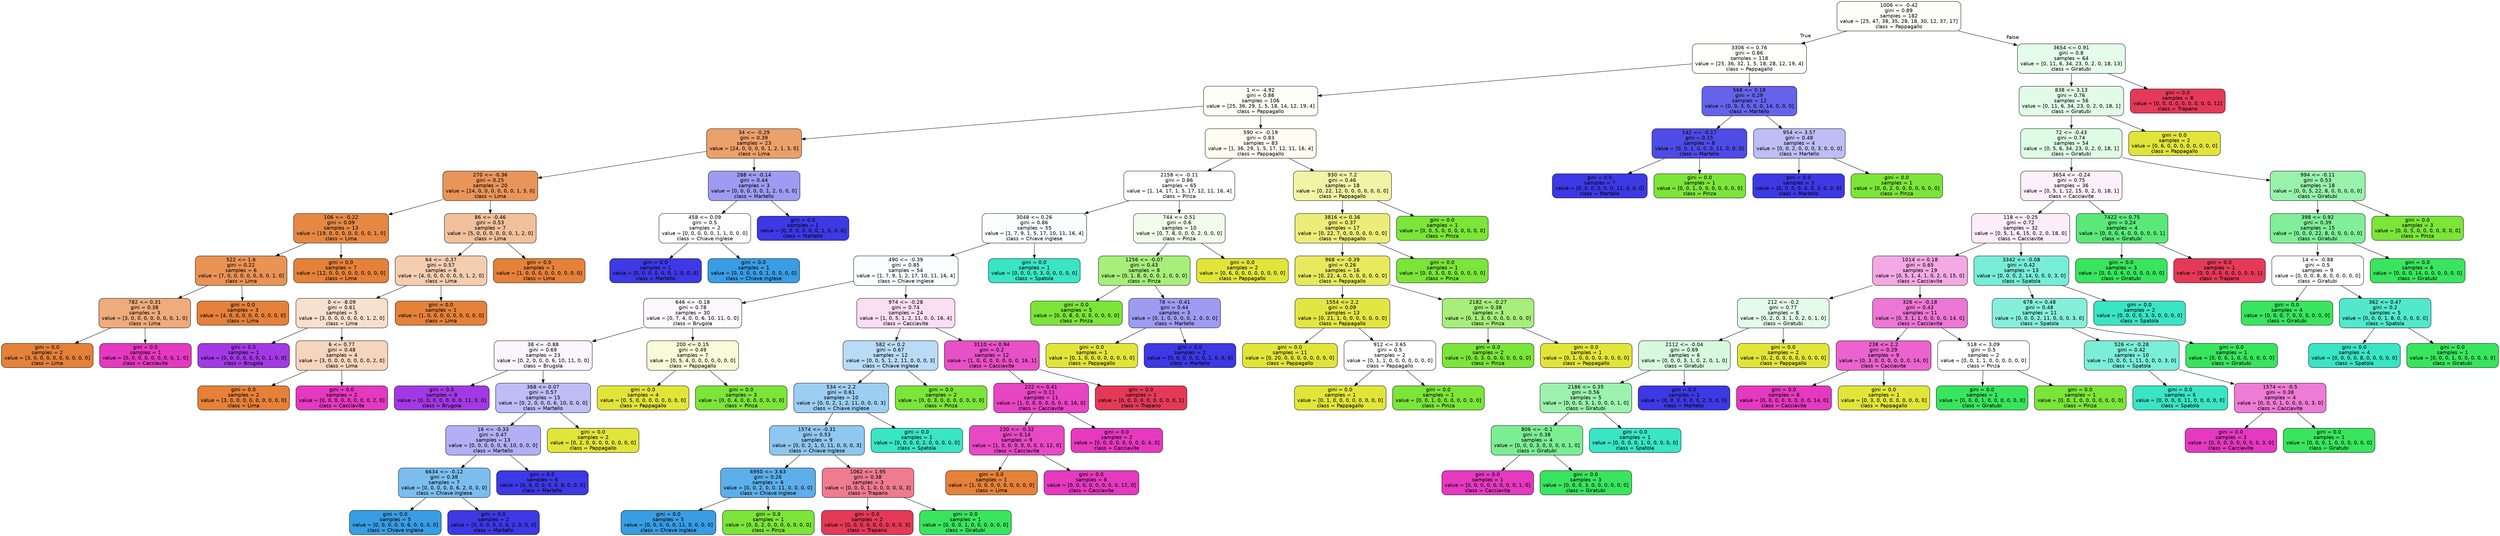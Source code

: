 digraph Tree {
node [shape=box, style="filled, rounded", color="black", fontname="helvetica"] ;
edge [fontname="helvetica"] ;
0 [label="1006 <= -0.42\ngini = 0.89\nsamples = 182\nvalue = [25, 47, 38, 35, 28, 18, 30, 12, 37, 17]\nclass = Pappagallo", fillcolor="#fefef8"] ;
1 [label="3306 <= 0.76\ngini = 0.86\nsamples = 118\nvalue = [25, 36, 32, 1, 5, 18, 28, 12, 19, 4]\nclass = Pappagallo", fillcolor="#fefefa"] ;
0 -> 1 [labeldistance=2.5, labelangle=45, headlabel="True"] ;
2 [label="1 <= -4.92\ngini = 0.86\nsamples = 106\nvalue = [25, 36, 29, 1, 5, 18, 14, 12, 19, 4]\nclass = Pappagallo", fillcolor="#fdfef5"] ;
1 -> 2 ;
3 [label="34 <= -0.29\ngini = 0.39\nsamples = 23\nvalue = [24, 0, 0, 0, 0, 1, 2, 1, 3, 0]\nclass = Lima", fillcolor="#eca06a"] ;
2 -> 3 ;
4 [label="270 <= -0.36\ngini = 0.25\nsamples = 20\nvalue = [24, 0, 0, 0, 0, 0, 0, 1, 3, 0]\nclass = Lima", fillcolor="#e99559"] ;
3 -> 4 ;
5 [label="106 <= -0.22\ngini = 0.09\nsamples = 13\nvalue = [19, 0, 0, 0, 0, 0, 0, 0, 1, 0]\nclass = Lima", fillcolor="#e68843"] ;
4 -> 5 ;
6 [label="522 <= 1.6\ngini = 0.22\nsamples = 6\nvalue = [7, 0, 0, 0, 0, 0, 0, 0, 1, 0]\nclass = Lima", fillcolor="#e99355"] ;
5 -> 6 ;
7 [label="782 <= 0.31\ngini = 0.38\nsamples = 3\nvalue = [3, 0, 0, 0, 0, 0, 0, 0, 1, 0]\nclass = Lima", fillcolor="#eeab7b"] ;
6 -> 7 ;
8 [label="gini = 0.0\nsamples = 2\nvalue = [3, 0, 0, 0, 0, 0, 0, 0, 0, 0]\nclass = Lima", fillcolor="#e58139"] ;
7 -> 8 ;
9 [label="gini = 0.0\nsamples = 1\nvalue = [0, 0, 0, 0, 0, 0, 0, 0, 1, 0]\nclass = Cacciavite", fillcolor="#e539c0"] ;
7 -> 9 ;
10 [label="gini = 0.0\nsamples = 3\nvalue = [4, 0, 0, 0, 0, 0, 0, 0, 0, 0]\nclass = Lima", fillcolor="#e58139"] ;
6 -> 10 ;
11 [label="gini = 0.0\nsamples = 7\nvalue = [12, 0, 0, 0, 0, 0, 0, 0, 0, 0]\nclass = Lima", fillcolor="#e58139"] ;
5 -> 11 ;
12 [label="86 <= -0.46\ngini = 0.53\nsamples = 7\nvalue = [5, 0, 0, 0, 0, 0, 0, 1, 2, 0]\nclass = Lima", fillcolor="#f2c09c"] ;
4 -> 12 ;
13 [label="64 <= -0.37\ngini = 0.57\nsamples = 6\nvalue = [4, 0, 0, 0, 0, 0, 0, 1, 2, 0]\nclass = Lima", fillcolor="#f5cdb0"] ;
12 -> 13 ;
14 [label="0 <= -8.09\ngini = 0.61\nsamples = 5\nvalue = [3, 0, 0, 0, 0, 0, 0, 1, 2, 0]\nclass = Lima", fillcolor="#f8e0ce"] ;
13 -> 14 ;
15 [label="gini = 0.0\nsamples = 1\nvalue = [0, 0, 0, 0, 0, 0, 0, 1, 0, 0]\nclass = Brugola", fillcolor="#a339e5"] ;
14 -> 15 ;
16 [label="6 <= 0.77\ngini = 0.48\nsamples = 4\nvalue = [3, 0, 0, 0, 0, 0, 0, 0, 2, 0]\nclass = Lima", fillcolor="#f6d5bd"] ;
14 -> 16 ;
17 [label="gini = 0.0\nsamples = 2\nvalue = [3, 0, 0, 0, 0, 0, 0, 0, 0, 0]\nclass = Lima", fillcolor="#e58139"] ;
16 -> 17 ;
18 [label="gini = 0.0\nsamples = 2\nvalue = [0, 0, 0, 0, 0, 0, 0, 0, 2, 0]\nclass = Cacciavite", fillcolor="#e539c0"] ;
16 -> 18 ;
19 [label="gini = 0.0\nsamples = 1\nvalue = [1, 0, 0, 0, 0, 0, 0, 0, 0, 0]\nclass = Lima", fillcolor="#e58139"] ;
13 -> 19 ;
20 [label="gini = 0.0\nsamples = 1\nvalue = [1, 0, 0, 0, 0, 0, 0, 0, 0, 0]\nclass = Lima", fillcolor="#e58139"] ;
12 -> 20 ;
21 [label="288 <= -0.14\ngini = 0.44\nsamples = 3\nvalue = [0, 0, 0, 0, 0, 1, 2, 0, 0, 0]\nclass = Martello", fillcolor="#9e9cf2"] ;
3 -> 21 ;
22 [label="458 <= 0.09\ngini = 0.5\nsamples = 2\nvalue = [0, 0, 0, 0, 0, 1, 1, 0, 0, 0]\nclass = Chiave inglese", fillcolor="#ffffff"] ;
21 -> 22 ;
23 [label="gini = 0.0\nsamples = 1\nvalue = [0, 0, 0, 0, 0, 0, 1, 0, 0, 0]\nclass = Martello", fillcolor="#3c39e5"] ;
22 -> 23 ;
24 [label="gini = 0.0\nsamples = 1\nvalue = [0, 0, 0, 0, 0, 1, 0, 0, 0, 0]\nclass = Chiave inglese", fillcolor="#399de5"] ;
22 -> 24 ;
25 [label="gini = 0.0\nsamples = 1\nvalue = [0, 0, 0, 0, 0, 0, 1, 0, 0, 0]\nclass = Martello", fillcolor="#3c39e5"] ;
21 -> 25 ;
26 [label="590 <= -0.19\ngini = 0.83\nsamples = 83\nvalue = [1, 36, 29, 1, 5, 17, 12, 11, 16, 4]\nclass = Pappagallo", fillcolor="#fdfdf2"] ;
2 -> 26 ;
27 [label="2158 <= -0.11\ngini = 0.86\nsamples = 65\nvalue = [1, 14, 17, 1, 5, 17, 12, 11, 16, 4]\nclass = Pinza", fillcolor="#ffffff"] ;
26 -> 27 ;
28 [label="3048 <= 0.26\ngini = 0.86\nsamples = 55\nvalue = [1, 7, 9, 1, 5, 17, 10, 11, 16, 4]\nclass = Chiave inglese", fillcolor="#fcfdff"] ;
27 -> 28 ;
29 [label="490 <= -0.39\ngini = 0.85\nsamples = 54\nvalue = [1, 7, 9, 1, 2, 17, 10, 11, 16, 4]\nclass = Chiave inglese", fillcolor="#fcfdff"] ;
28 -> 29 ;
30 [label="646 <= -0.18\ngini = 0.78\nsamples = 30\nvalue = [0, 7, 4, 0, 0, 6, 10, 11, 0, 0]\nclass = Brugola", fillcolor="#fcf8fe"] ;
29 -> 30 ;
31 [label="38 <= -0.88\ngini = 0.69\nsamples = 23\nvalue = [0, 2, 0, 0, 0, 6, 10, 11, 0, 0]\nclass = Brugola", fillcolor="#faf5fe"] ;
30 -> 31 ;
32 [label="gini = 0.0\nsamples = 8\nvalue = [0, 0, 0, 0, 0, 0, 0, 11, 0, 0]\nclass = Brugola", fillcolor="#a339e5"] ;
31 -> 32 ;
33 [label="368 <= 0.07\ngini = 0.57\nsamples = 15\nvalue = [0, 2, 0, 0, 0, 6, 10, 0, 0, 0]\nclass = Martello", fillcolor="#bebdf6"] ;
31 -> 33 ;
34 [label="16 <= -0.33\ngini = 0.47\nsamples = 13\nvalue = [0, 0, 0, 0, 0, 6, 10, 0, 0, 0]\nclass = Martello", fillcolor="#b1b0f5"] ;
33 -> 34 ;
35 [label="6634 <= -0.12\ngini = 0.38\nsamples = 7\nvalue = [0, 0, 0, 0, 0, 6, 2, 0, 0, 0]\nclass = Chiave inglese", fillcolor="#7bbeee"] ;
34 -> 35 ;
36 [label="gini = 0.0\nsamples = 5\nvalue = [0, 0, 0, 0, 0, 6, 0, 0, 0, 0]\nclass = Chiave inglese", fillcolor="#399de5"] ;
35 -> 36 ;
37 [label="gini = 0.0\nsamples = 2\nvalue = [0, 0, 0, 0, 0, 0, 2, 0, 0, 0]\nclass = Martello", fillcolor="#3c39e5"] ;
35 -> 37 ;
38 [label="gini = 0.0\nsamples = 6\nvalue = [0, 0, 0, 0, 0, 0, 8, 0, 0, 0]\nclass = Martello", fillcolor="#3c39e5"] ;
34 -> 38 ;
39 [label="gini = 0.0\nsamples = 2\nvalue = [0, 2, 0, 0, 0, 0, 0, 0, 0, 0]\nclass = Pappagallo", fillcolor="#e2e539"] ;
33 -> 39 ;
40 [label="200 <= 0.15\ngini = 0.49\nsamples = 7\nvalue = [0, 5, 4, 0, 0, 0, 0, 0, 0, 0]\nclass = Pappagallo", fillcolor="#f9fad7"] ;
30 -> 40 ;
41 [label="gini = 0.0\nsamples = 4\nvalue = [0, 5, 0, 0, 0, 0, 0, 0, 0, 0]\nclass = Pappagallo", fillcolor="#e2e539"] ;
40 -> 41 ;
42 [label="gini = 0.0\nsamples = 3\nvalue = [0, 0, 4, 0, 0, 0, 0, 0, 0, 0]\nclass = Pinza", fillcolor="#7be539"] ;
40 -> 42 ;
43 [label="974 <= -0.28\ngini = 0.74\nsamples = 24\nvalue = [1, 0, 5, 1, 2, 11, 0, 0, 16, 4]\nclass = Cacciavite", fillcolor="#fbddf4"] ;
29 -> 43 ;
44 [label="582 <= 0.2\ngini = 0.67\nsamples = 12\nvalue = [0, 0, 5, 1, 2, 11, 0, 0, 0, 3]\nclass = Chiave inglese", fillcolor="#b9dcf6"] ;
43 -> 44 ;
45 [label="534 <= 2.2\ngini = 0.61\nsamples = 10\nvalue = [0, 0, 2, 1, 2, 11, 0, 0, 0, 3]\nclass = Chiave inglese", fillcolor="#9ccef2"] ;
44 -> 45 ;
46 [label="1574 <= -0.31\ngini = 0.53\nsamples = 9\nvalue = [0, 0, 2, 1, 0, 11, 0, 0, 0, 3]\nclass = Chiave inglese", fillcolor="#8ec7f0"] ;
45 -> 46 ;
47 [label="6950 <= 3.63\ngini = 0.26\nsamples = 6\nvalue = [0, 0, 2, 0, 0, 11, 0, 0, 0, 0]\nclass = Chiave inglese", fillcolor="#5dafea"] ;
46 -> 47 ;
48 [label="gini = 0.0\nsamples = 5\nvalue = [0, 0, 0, 0, 0, 11, 0, 0, 0, 0]\nclass = Chiave inglese", fillcolor="#399de5"] ;
47 -> 48 ;
49 [label="gini = 0.0\nsamples = 1\nvalue = [0, 0, 2, 0, 0, 0, 0, 0, 0, 0]\nclass = Pinza", fillcolor="#7be539"] ;
47 -> 49 ;
50 [label="1062 <= 1.95\ngini = 0.38\nsamples = 3\nvalue = [0, 0, 0, 1, 0, 0, 0, 0, 0, 3]\nclass = Trapano", fillcolor="#ee7b90"] ;
46 -> 50 ;
51 [label="gini = 0.0\nsamples = 2\nvalue = [0, 0, 0, 0, 0, 0, 0, 0, 0, 3]\nclass = Trapano", fillcolor="#e53958"] ;
50 -> 51 ;
52 [label="gini = 0.0\nsamples = 1\nvalue = [0, 0, 0, 1, 0, 0, 0, 0, 0, 0]\nclass = Giratubi", fillcolor="#39e55e"] ;
50 -> 52 ;
53 [label="gini = 0.0\nsamples = 1\nvalue = [0, 0, 0, 0, 2, 0, 0, 0, 0, 0]\nclass = Spatola", fillcolor="#39e5c5"] ;
45 -> 53 ;
54 [label="gini = 0.0\nsamples = 2\nvalue = [0, 0, 3, 0, 0, 0, 0, 0, 0, 0]\nclass = Pinza", fillcolor="#7be539"] ;
44 -> 54 ;
55 [label="3110 <= 0.94\ngini = 0.2\nsamples = 12\nvalue = [1, 0, 0, 0, 0, 0, 0, 0, 16, 1]\nclass = Cacciavite", fillcolor="#e850c7"] ;
43 -> 55 ;
56 [label="222 <= 0.41\ngini = 0.11\nsamples = 11\nvalue = [1, 0, 0, 0, 0, 0, 0, 0, 16, 0]\nclass = Cacciavite", fillcolor="#e745c4"] ;
55 -> 56 ;
57 [label="230 <= -0.32\ngini = 0.14\nsamples = 9\nvalue = [1, 0, 0, 0, 0, 0, 0, 0, 12, 0]\nclass = Cacciavite", fillcolor="#e749c5"] ;
56 -> 57 ;
58 [label="gini = 0.0\nsamples = 1\nvalue = [1, 0, 0, 0, 0, 0, 0, 0, 0, 0]\nclass = Lima", fillcolor="#e58139"] ;
57 -> 58 ;
59 [label="gini = 0.0\nsamples = 8\nvalue = [0, 0, 0, 0, 0, 0, 0, 0, 12, 0]\nclass = Cacciavite", fillcolor="#e539c0"] ;
57 -> 59 ;
60 [label="gini = 0.0\nsamples = 2\nvalue = [0, 0, 0, 0, 0, 0, 0, 0, 4, 0]\nclass = Cacciavite", fillcolor="#e539c0"] ;
56 -> 60 ;
61 [label="gini = 0.0\nsamples = 1\nvalue = [0, 0, 0, 0, 0, 0, 0, 0, 0, 1]\nclass = Trapano", fillcolor="#e53958"] ;
55 -> 61 ;
62 [label="gini = 0.0\nsamples = 1\nvalue = [0, 0, 0, 0, 3, 0, 0, 0, 0, 0]\nclass = Spatola", fillcolor="#39e5c5"] ;
28 -> 62 ;
63 [label="744 <= 0.51\ngini = 0.6\nsamples = 10\nvalue = [0, 7, 8, 0, 0, 0, 2, 0, 0, 0]\nclass = Pinza", fillcolor="#f2fceb"] ;
27 -> 63 ;
64 [label="1256 <= -0.07\ngini = 0.43\nsamples = 8\nvalue = [0, 1, 8, 0, 0, 0, 2, 0, 0, 0]\nclass = Pinza", fillcolor="#a7ee7b"] ;
63 -> 64 ;
65 [label="gini = 0.0\nsamples = 5\nvalue = [0, 0, 8, 0, 0, 0, 0, 0, 0, 0]\nclass = Pinza", fillcolor="#7be539"] ;
64 -> 65 ;
66 [label="78 <= -0.41\ngini = 0.44\nsamples = 3\nvalue = [0, 1, 0, 0, 0, 0, 2, 0, 0, 0]\nclass = Martello", fillcolor="#9e9cf2"] ;
64 -> 66 ;
67 [label="gini = 0.0\nsamples = 1\nvalue = [0, 1, 0, 0, 0, 0, 0, 0, 0, 0]\nclass = Pappagallo", fillcolor="#e2e539"] ;
66 -> 67 ;
68 [label="gini = 0.0\nsamples = 2\nvalue = [0, 0, 0, 0, 0, 0, 2, 0, 0, 0]\nclass = Martello", fillcolor="#3c39e5"] ;
66 -> 68 ;
69 [label="gini = 0.0\nsamples = 2\nvalue = [0, 6, 0, 0, 0, 0, 0, 0, 0, 0]\nclass = Pappagallo", fillcolor="#e2e539"] ;
63 -> 69 ;
70 [label="930 <= 7.2\ngini = 0.46\nsamples = 18\nvalue = [0, 22, 12, 0, 0, 0, 0, 0, 0, 0]\nclass = Pappagallo", fillcolor="#f2f3a5"] ;
26 -> 70 ;
71 [label="3816 <= 0.36\ngini = 0.37\nsamples = 17\nvalue = [0, 22, 7, 0, 0, 0, 0, 0, 0, 0]\nclass = Pappagallo", fillcolor="#ebed78"] ;
70 -> 71 ;
72 [label="968 <= -0.39\ngini = 0.26\nsamples = 16\nvalue = [0, 22, 4, 0, 0, 0, 0, 0, 0, 0]\nclass = Pappagallo", fillcolor="#e7ea5d"] ;
71 -> 72 ;
73 [label="1554 <= 2.2\ngini = 0.09\nsamples = 13\nvalue = [0, 21, 1, 0, 0, 0, 0, 0, 0, 0]\nclass = Pappagallo", fillcolor="#e3e642"] ;
72 -> 73 ;
74 [label="gini = 0.0\nsamples = 11\nvalue = [0, 20, 0, 0, 0, 0, 0, 0, 0, 0]\nclass = Pappagallo", fillcolor="#e2e539"] ;
73 -> 74 ;
75 [label="912 <= 3.65\ngini = 0.5\nsamples = 2\nvalue = [0, 1, 1, 0, 0, 0, 0, 0, 0, 0]\nclass = Pappagallo", fillcolor="#ffffff"] ;
73 -> 75 ;
76 [label="gini = 0.0\nsamples = 1\nvalue = [0, 1, 0, 0, 0, 0, 0, 0, 0, 0]\nclass = Pappagallo", fillcolor="#e2e539"] ;
75 -> 76 ;
77 [label="gini = 0.0\nsamples = 1\nvalue = [0, 0, 1, 0, 0, 0, 0, 0, 0, 0]\nclass = Pinza", fillcolor="#7be539"] ;
75 -> 77 ;
78 [label="2182 <= -0.27\ngini = 0.38\nsamples = 3\nvalue = [0, 1, 3, 0, 0, 0, 0, 0, 0, 0]\nclass = Pinza", fillcolor="#a7ee7b"] ;
72 -> 78 ;
79 [label="gini = 0.0\nsamples = 2\nvalue = [0, 0, 3, 0, 0, 0, 0, 0, 0, 0]\nclass = Pinza", fillcolor="#7be539"] ;
78 -> 79 ;
80 [label="gini = 0.0\nsamples = 1\nvalue = [0, 1, 0, 0, 0, 0, 0, 0, 0, 0]\nclass = Pappagallo", fillcolor="#e2e539"] ;
78 -> 80 ;
81 [label="gini = 0.0\nsamples = 1\nvalue = [0, 0, 3, 0, 0, 0, 0, 0, 0, 0]\nclass = Pinza", fillcolor="#7be539"] ;
71 -> 81 ;
82 [label="gini = 0.0\nsamples = 1\nvalue = [0, 0, 5, 0, 0, 0, 0, 0, 0, 0]\nclass = Pinza", fillcolor="#7be539"] ;
70 -> 82 ;
83 [label="568 <= 0.18\ngini = 0.29\nsamples = 12\nvalue = [0, 0, 3, 0, 0, 0, 14, 0, 0, 0]\nclass = Martello", fillcolor="#6663eb"] ;
1 -> 83 ;
84 [label="142 <= -0.17\ngini = 0.15\nsamples = 8\nvalue = [0, 0, 1, 0, 0, 0, 11, 0, 0, 0]\nclass = Martello", fillcolor="#4e4be7"] ;
83 -> 84 ;
85 [label="gini = 0.0\nsamples = 7\nvalue = [0, 0, 0, 0, 0, 0, 11, 0, 0, 0]\nclass = Martello", fillcolor="#3c39e5"] ;
84 -> 85 ;
86 [label="gini = 0.0\nsamples = 1\nvalue = [0, 0, 1, 0, 0, 0, 0, 0, 0, 0]\nclass = Pinza", fillcolor="#7be539"] ;
84 -> 86 ;
87 [label="954 <= 3.57\ngini = 0.48\nsamples = 4\nvalue = [0, 0, 2, 0, 0, 0, 3, 0, 0, 0]\nclass = Martello", fillcolor="#bebdf6"] ;
83 -> 87 ;
88 [label="gini = 0.0\nsamples = 3\nvalue = [0, 0, 0, 0, 0, 0, 3, 0, 0, 0]\nclass = Martello", fillcolor="#3c39e5"] ;
87 -> 88 ;
89 [label="gini = 0.0\nsamples = 1\nvalue = [0, 0, 2, 0, 0, 0, 0, 0, 0, 0]\nclass = Pinza", fillcolor="#7be539"] ;
87 -> 89 ;
90 [label="3654 <= 0.91\ngini = 0.8\nsamples = 64\nvalue = [0, 11, 6, 34, 23, 0, 2, 0, 18, 13]\nclass = Giratubi", fillcolor="#e5fcea"] ;
0 -> 90 [labeldistance=2.5, labelangle=-45, headlabel="False"] ;
91 [label="838 <= 3.13\ngini = 0.76\nsamples = 56\nvalue = [0, 11, 6, 34, 23, 0, 2, 0, 18, 1]\nclass = Giratubi", fillcolor="#e1fbe6"] ;
90 -> 91 ;
92 [label="72 <= -0.43\ngini = 0.74\nsamples = 54\nvalue = [0, 5, 6, 34, 23, 0, 2, 0, 18, 1]\nclass = Giratubi", fillcolor="#defbe4"] ;
91 -> 92 ;
93 [label="3654 <= -0.24\ngini = 0.75\nsamples = 36\nvalue = [0, 5, 1, 12, 15, 0, 2, 0, 18, 1]\nclass = Cacciavite", fillcolor="#fdf0fa"] ;
92 -> 93 ;
94 [label="118 <= -0.25\ngini = 0.72\nsamples = 32\nvalue = [0, 5, 1, 6, 15, 0, 2, 0, 18, 0]\nclass = Cacciavite", fillcolor="#fdecf9"] ;
93 -> 94 ;
95 [label="1014 <= 0.18\ngini = 0.65\nsamples = 19\nvalue = [0, 5, 1, 4, 1, 0, 2, 0, 15, 0]\nclass = Cacciavite", fillcolor="#f4a9e4"] ;
94 -> 95 ;
96 [label="212 <= -0.2\ngini = 0.77\nsamples = 8\nvalue = [0, 2, 0, 3, 1, 0, 2, 0, 1, 0]\nclass = Giratubi", fillcolor="#e3fbe8"] ;
95 -> 96 ;
97 [label="2112 <= -0.04\ngini = 0.69\nsamples = 6\nvalue = [0, 0, 0, 3, 1, 0, 2, 0, 1, 0]\nclass = Giratubi", fillcolor="#d7fadf"] ;
96 -> 97 ;
98 [label="2186 <= 0.35\ngini = 0.56\nsamples = 5\nvalue = [0, 0, 0, 3, 1, 0, 0, 0, 1, 0]\nclass = Giratubi", fillcolor="#9cf2ae"] ;
97 -> 98 ;
99 [label="806 <= -0.1\ngini = 0.38\nsamples = 4\nvalue = [0, 0, 0, 3, 0, 0, 0, 0, 1, 0]\nclass = Giratubi", fillcolor="#7bee94"] ;
98 -> 99 ;
100 [label="gini = 0.0\nsamples = 1\nvalue = [0, 0, 0, 0, 0, 0, 0, 0, 1, 0]\nclass = Cacciavite", fillcolor="#e539c0"] ;
99 -> 100 ;
101 [label="gini = 0.0\nsamples = 3\nvalue = [0, 0, 0, 3, 0, 0, 0, 0, 0, 0]\nclass = Giratubi", fillcolor="#39e55e"] ;
99 -> 101 ;
102 [label="gini = 0.0\nsamples = 1\nvalue = [0, 0, 0, 0, 1, 0, 0, 0, 0, 0]\nclass = Spatola", fillcolor="#39e5c5"] ;
98 -> 102 ;
103 [label="gini = 0.0\nsamples = 1\nvalue = [0, 0, 0, 0, 0, 0, 2, 0, 0, 0]\nclass = Martello", fillcolor="#3c39e5"] ;
97 -> 103 ;
104 [label="gini = 0.0\nsamples = 2\nvalue = [0, 2, 0, 0, 0, 0, 0, 0, 0, 0]\nclass = Pappagallo", fillcolor="#e2e539"] ;
96 -> 104 ;
105 [label="326 <= -0.18\ngini = 0.43\nsamples = 11\nvalue = [0, 3, 1, 1, 0, 0, 0, 0, 14, 0]\nclass = Cacciavite", fillcolor="#ed77d4"] ;
95 -> 105 ;
106 [label="238 <= 2.2\ngini = 0.29\nsamples = 9\nvalue = [0, 3, 0, 0, 0, 0, 0, 0, 14, 0]\nclass = Cacciavite", fillcolor="#eb63ce"] ;
105 -> 106 ;
107 [label="gini = 0.0\nsamples = 8\nvalue = [0, 0, 0, 0, 0, 0, 0, 0, 14, 0]\nclass = Cacciavite", fillcolor="#e539c0"] ;
106 -> 107 ;
108 [label="gini = 0.0\nsamples = 1\nvalue = [0, 3, 0, 0, 0, 0, 0, 0, 0, 0]\nclass = Pappagallo", fillcolor="#e2e539"] ;
106 -> 108 ;
109 [label="518 <= 3.09\ngini = 0.5\nsamples = 2\nvalue = [0, 0, 1, 1, 0, 0, 0, 0, 0, 0]\nclass = Pinza", fillcolor="#ffffff"] ;
105 -> 109 ;
110 [label="gini = 0.0\nsamples = 1\nvalue = [0, 0, 0, 1, 0, 0, 0, 0, 0, 0]\nclass = Giratubi", fillcolor="#39e55e"] ;
109 -> 110 ;
111 [label="gini = 0.0\nsamples = 1\nvalue = [0, 0, 1, 0, 0, 0, 0, 0, 0, 0]\nclass = Pinza", fillcolor="#7be539"] ;
109 -> 111 ;
112 [label="3342 <= -0.08\ngini = 0.42\nsamples = 13\nvalue = [0, 0, 0, 2, 14, 0, 0, 0, 3, 0]\nclass = Spatola", fillcolor="#77edd7"] ;
94 -> 112 ;
113 [label="678 <= 0.48\ngini = 0.48\nsamples = 11\nvalue = [0, 0, 0, 2, 11, 0, 0, 0, 3, 0]\nclass = Spatola", fillcolor="#85efdb"] ;
112 -> 113 ;
114 [label="526 <= -0.28\ngini = 0.42\nsamples = 10\nvalue = [0, 0, 0, 1, 11, 0, 0, 0, 3, 0]\nclass = Spatola", fillcolor="#7beed8"] ;
113 -> 114 ;
115 [label="gini = 0.0\nsamples = 6\nvalue = [0, 0, 0, 0, 11, 0, 0, 0, 0, 0]\nclass = Spatola", fillcolor="#39e5c5"] ;
114 -> 115 ;
116 [label="1574 <= -0.5\ngini = 0.38\nsamples = 4\nvalue = [0, 0, 0, 1, 0, 0, 0, 0, 3, 0]\nclass = Cacciavite", fillcolor="#ee7bd5"] ;
114 -> 116 ;
117 [label="gini = 0.0\nsamples = 3\nvalue = [0, 0, 0, 0, 0, 0, 0, 0, 3, 0]\nclass = Cacciavite", fillcolor="#e539c0"] ;
116 -> 117 ;
118 [label="gini = 0.0\nsamples = 1\nvalue = [0, 0, 0, 1, 0, 0, 0, 0, 0, 0]\nclass = Giratubi", fillcolor="#39e55e"] ;
116 -> 118 ;
119 [label="gini = 0.0\nsamples = 1\nvalue = [0, 0, 0, 1, 0, 0, 0, 0, 0, 0]\nclass = Giratubi", fillcolor="#39e55e"] ;
113 -> 119 ;
120 [label="gini = 0.0\nsamples = 2\nvalue = [0, 0, 0, 0, 3, 0, 0, 0, 0, 0]\nclass = Spatola", fillcolor="#39e5c5"] ;
112 -> 120 ;
121 [label="7422 <= 0.75\ngini = 0.24\nsamples = 4\nvalue = [0, 0, 0, 6, 0, 0, 0, 0, 0, 1]\nclass = Giratubi", fillcolor="#5ae979"] ;
93 -> 121 ;
122 [label="gini = 0.0\nsamples = 3\nvalue = [0, 0, 0, 6, 0, 0, 0, 0, 0, 0]\nclass = Giratubi", fillcolor="#39e55e"] ;
121 -> 122 ;
123 [label="gini = 0.0\nsamples = 1\nvalue = [0, 0, 0, 0, 0, 0, 0, 0, 0, 1]\nclass = Trapano", fillcolor="#e53958"] ;
121 -> 123 ;
124 [label="994 <= -0.11\ngini = 0.53\nsamples = 18\nvalue = [0, 0, 5, 22, 8, 0, 0, 0, 0, 0]\nclass = Giratubi", fillcolor="#98f2ac"] ;
92 -> 124 ;
125 [label="398 <= 0.92\ngini = 0.39\nsamples = 15\nvalue = [0, 0, 0, 22, 8, 0, 0, 0, 0, 0]\nclass = Giratubi", fillcolor="#81ee99"] ;
124 -> 125 ;
126 [label="14 <= -0.88\ngini = 0.5\nsamples = 9\nvalue = [0, 0, 0, 8, 8, 0, 0, 0, 0, 0]\nclass = Giratubi", fillcolor="#ffffff"] ;
125 -> 126 ;
127 [label="gini = 0.0\nsamples = 4\nvalue = [0, 0, 0, 7, 0, 0, 0, 0, 0, 0]\nclass = Giratubi", fillcolor="#39e55e"] ;
126 -> 127 ;
128 [label="362 <= 0.47\ngini = 0.2\nsamples = 5\nvalue = [0, 0, 0, 1, 8, 0, 0, 0, 0, 0]\nclass = Spatola", fillcolor="#52e8cc"] ;
126 -> 128 ;
129 [label="gini = 0.0\nsamples = 4\nvalue = [0, 0, 0, 0, 8, 0, 0, 0, 0, 0]\nclass = Spatola", fillcolor="#39e5c5"] ;
128 -> 129 ;
130 [label="gini = 0.0\nsamples = 1\nvalue = [0, 0, 0, 1, 0, 0, 0, 0, 0, 0]\nclass = Giratubi", fillcolor="#39e55e"] ;
128 -> 130 ;
131 [label="gini = 0.0\nsamples = 6\nvalue = [0, 0, 0, 14, 0, 0, 0, 0, 0, 0]\nclass = Giratubi", fillcolor="#39e55e"] ;
125 -> 131 ;
132 [label="gini = 0.0\nsamples = 3\nvalue = [0, 0, 5, 0, 0, 0, 0, 0, 0, 0]\nclass = Pinza", fillcolor="#7be539"] ;
124 -> 132 ;
133 [label="gini = 0.0\nsamples = 2\nvalue = [0, 6, 0, 0, 0, 0, 0, 0, 0, 0]\nclass = Pappagallo", fillcolor="#e2e539"] ;
91 -> 133 ;
134 [label="gini = 0.0\nsamples = 8\nvalue = [0, 0, 0, 0, 0, 0, 0, 0, 0, 12]\nclass = Trapano", fillcolor="#e53958"] ;
90 -> 134 ;
}